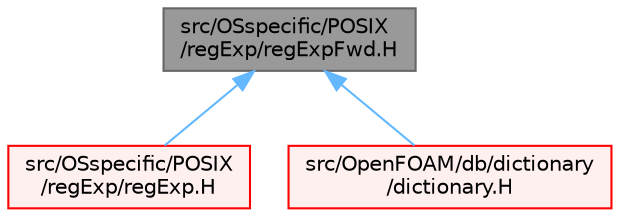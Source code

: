 digraph "src/OSspecific/POSIX/regExp/regExpFwd.H"
{
 // LATEX_PDF_SIZE
  bgcolor="transparent";
  edge [fontname=Helvetica,fontsize=10,labelfontname=Helvetica,labelfontsize=10];
  node [fontname=Helvetica,fontsize=10,shape=box,height=0.2,width=0.4];
  Node1 [id="Node000001",label="src/OSspecific/POSIX\l/regExp/regExpFwd.H",height=0.2,width=0.4,color="gray40", fillcolor="grey60", style="filled", fontcolor="black",tooltip=" "];
  Node1 -> Node2 [id="edge1_Node000001_Node000002",dir="back",color="steelblue1",style="solid",tooltip=" "];
  Node2 [id="Node000002",label="src/OSspecific/POSIX\l/regExp/regExp.H",height=0.2,width=0.4,color="red", fillcolor="#FFF0F0", style="filled",URL="$regExp_8H.html",tooltip=" "];
  Node1 -> Node7291 [id="edge2_Node000001_Node007291",dir="back",color="steelblue1",style="solid",tooltip=" "];
  Node7291 [id="Node007291",label="src/OpenFOAM/db/dictionary\l/dictionary.H",height=0.2,width=0.4,color="red", fillcolor="#FFF0F0", style="filled",URL="$dictionary_8H.html",tooltip=" "];
}
